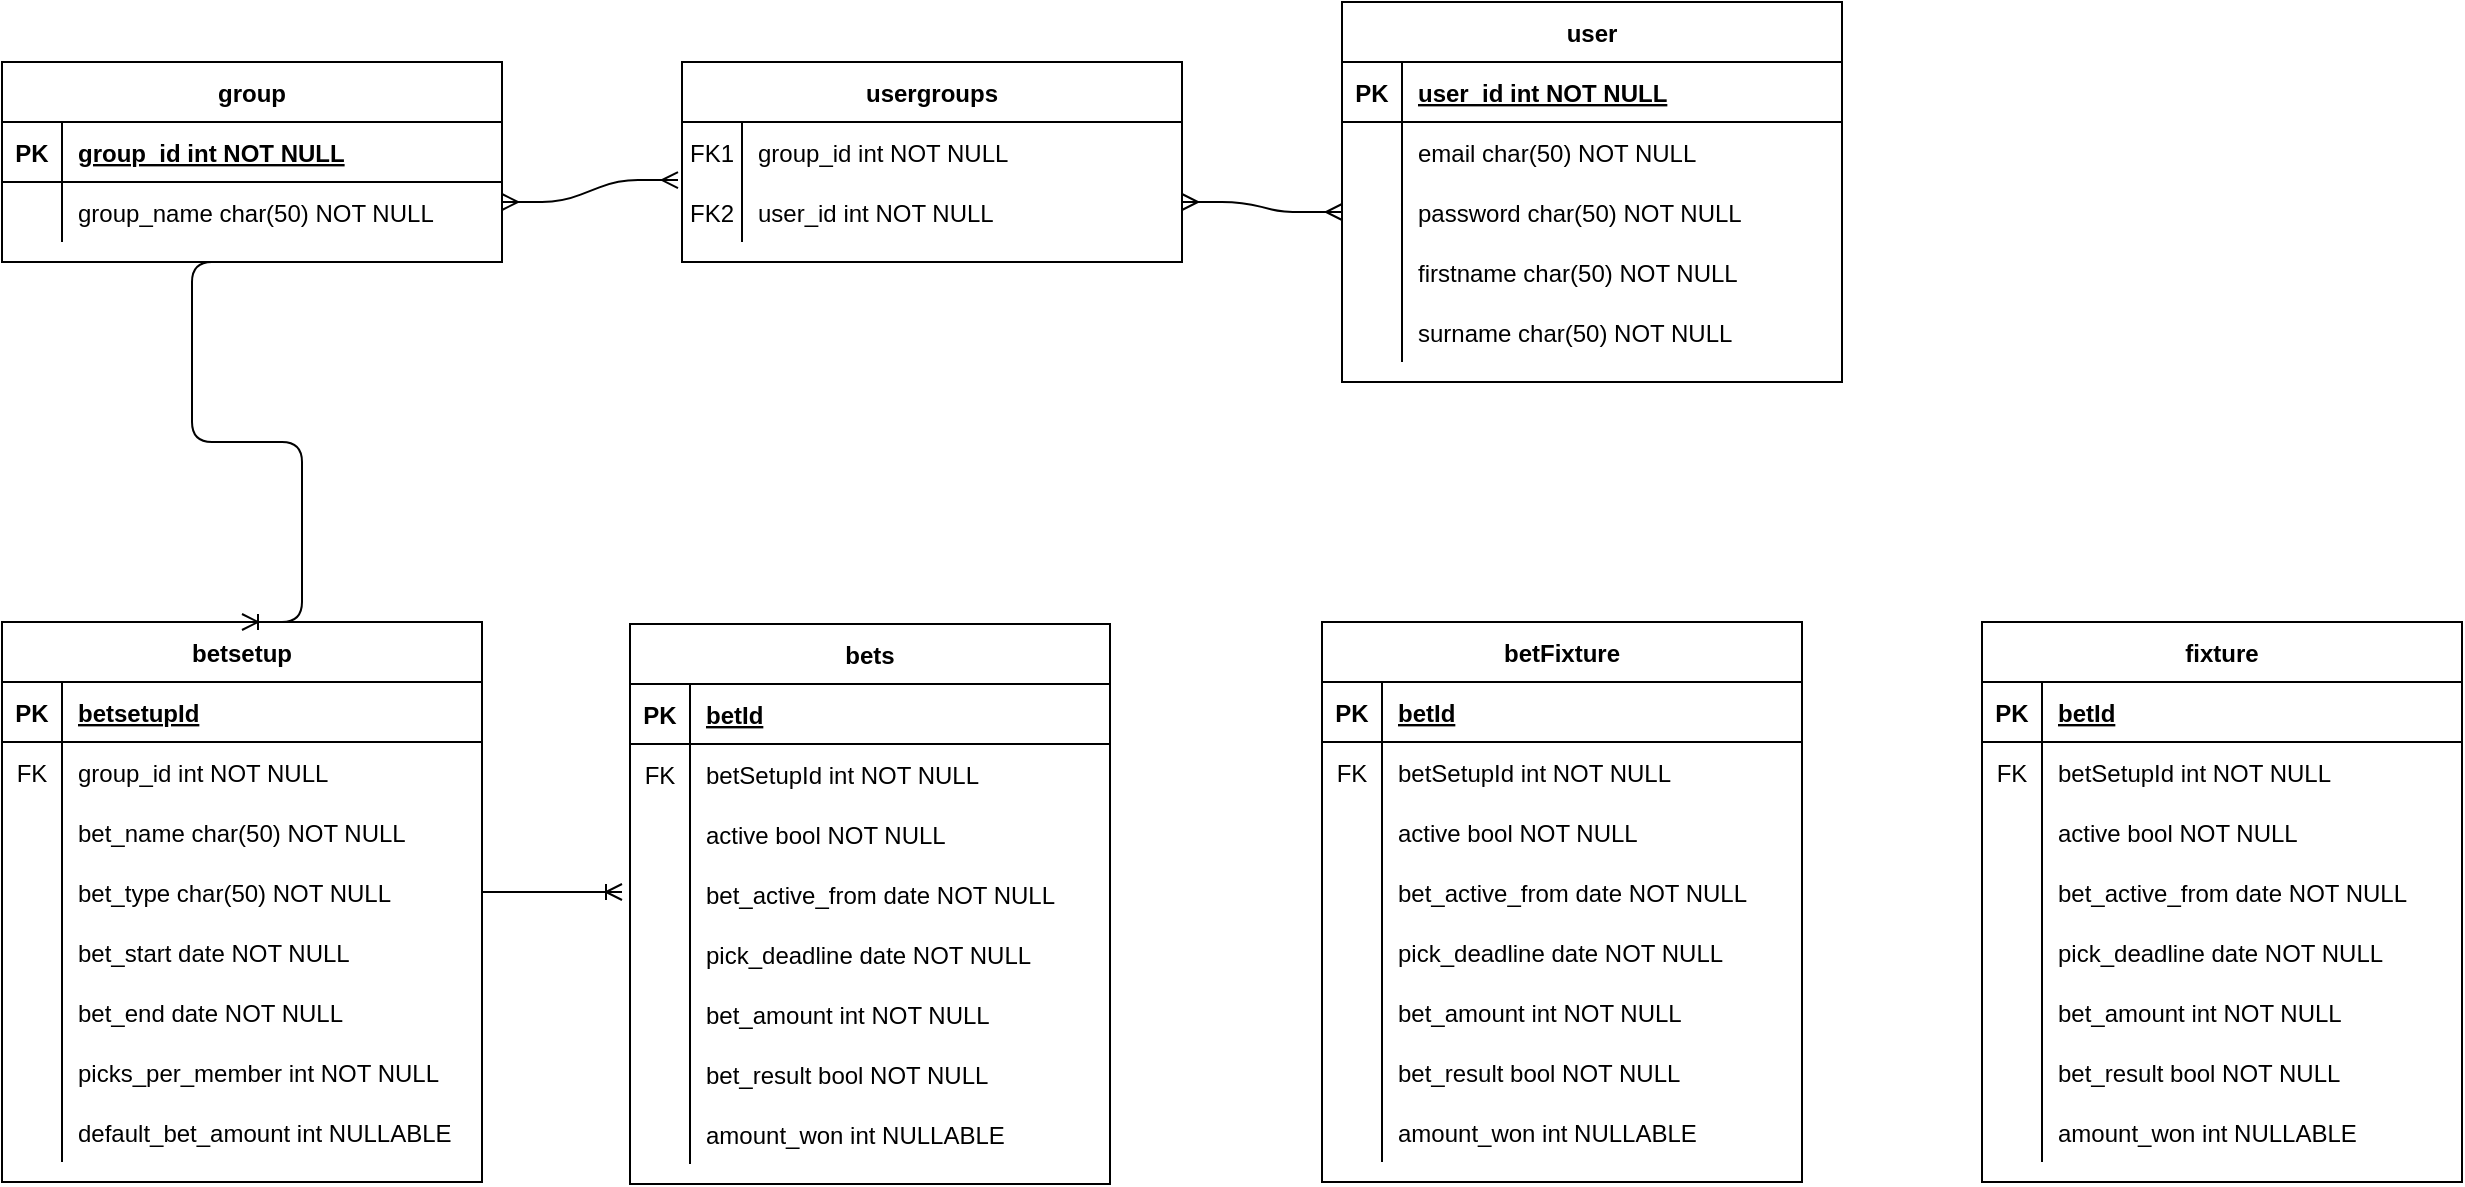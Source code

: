 <mxfile version="14.2.5" type="github">
  <diagram id="R2lEEEUBdFMjLlhIrx00" name="Page-1">
    <mxGraphModel dx="1422" dy="763" grid="1" gridSize="10" guides="1" tooltips="1" connect="1" arrows="1" fold="1" page="1" pageScale="1" pageWidth="1600" pageHeight="900" math="0" shadow="0" extFonts="Permanent Marker^https://fonts.googleapis.com/css?family=Permanent+Marker">
      <root>
        <mxCell id="0" />
        <mxCell id="1" parent="0" />
        <mxCell id="C-vyLk0tnHw3VtMMgP7b-2" value="usergroups" style="shape=table;startSize=30;container=1;collapsible=1;childLayout=tableLayout;fixedRows=1;rowLines=0;fontStyle=1;align=center;resizeLast=1;" parent="1" vertex="1">
          <mxGeometry x="370" y="110" width="250" height="100" as="geometry" />
        </mxCell>
        <mxCell id="C-vyLk0tnHw3VtMMgP7b-6" value="" style="shape=partialRectangle;collapsible=0;dropTarget=0;pointerEvents=0;fillColor=none;points=[[0,0.5],[1,0.5]];portConstraint=eastwest;top=0;left=0;right=0;bottom=0;" parent="C-vyLk0tnHw3VtMMgP7b-2" vertex="1">
          <mxGeometry y="30" width="250" height="30" as="geometry" />
        </mxCell>
        <mxCell id="C-vyLk0tnHw3VtMMgP7b-7" value="FK1" style="shape=partialRectangle;overflow=hidden;connectable=0;fillColor=none;top=0;left=0;bottom=0;right=0;" parent="C-vyLk0tnHw3VtMMgP7b-6" vertex="1">
          <mxGeometry width="30" height="30" as="geometry" />
        </mxCell>
        <mxCell id="C-vyLk0tnHw3VtMMgP7b-8" value="group_id int NOT NULL" style="shape=partialRectangle;overflow=hidden;connectable=0;fillColor=none;top=0;left=0;bottom=0;right=0;align=left;spacingLeft=6;" parent="C-vyLk0tnHw3VtMMgP7b-6" vertex="1">
          <mxGeometry x="30" width="220" height="30" as="geometry" />
        </mxCell>
        <mxCell id="C-vyLk0tnHw3VtMMgP7b-9" value="" style="shape=partialRectangle;collapsible=0;dropTarget=0;pointerEvents=0;fillColor=none;points=[[0,0.5],[1,0.5]];portConstraint=eastwest;top=0;left=0;right=0;bottom=0;" parent="C-vyLk0tnHw3VtMMgP7b-2" vertex="1">
          <mxGeometry y="60" width="250" height="30" as="geometry" />
        </mxCell>
        <mxCell id="C-vyLk0tnHw3VtMMgP7b-10" value="FK2" style="shape=partialRectangle;overflow=hidden;connectable=0;fillColor=none;top=0;left=0;bottom=0;right=0;" parent="C-vyLk0tnHw3VtMMgP7b-9" vertex="1">
          <mxGeometry width="30" height="30" as="geometry" />
        </mxCell>
        <mxCell id="C-vyLk0tnHw3VtMMgP7b-11" value="user_id int NOT NULL" style="shape=partialRectangle;overflow=hidden;connectable=0;fillColor=none;top=0;left=0;bottom=0;right=0;align=left;spacingLeft=6;" parent="C-vyLk0tnHw3VtMMgP7b-9" vertex="1">
          <mxGeometry x="30" width="220" height="30" as="geometry" />
        </mxCell>
        <mxCell id="C-vyLk0tnHw3VtMMgP7b-13" value="user" style="shape=table;startSize=30;container=1;collapsible=1;childLayout=tableLayout;fixedRows=1;rowLines=0;fontStyle=1;align=center;resizeLast=1;" parent="1" vertex="1">
          <mxGeometry x="700" y="80" width="250" height="190" as="geometry">
            <mxRectangle x="450" y="280" width="60" height="30" as="alternateBounds" />
          </mxGeometry>
        </mxCell>
        <mxCell id="C-vyLk0tnHw3VtMMgP7b-14" value="" style="shape=partialRectangle;collapsible=0;dropTarget=0;pointerEvents=0;fillColor=none;points=[[0,0.5],[1,0.5]];portConstraint=eastwest;top=0;left=0;right=0;bottom=1;" parent="C-vyLk0tnHw3VtMMgP7b-13" vertex="1">
          <mxGeometry y="30" width="250" height="30" as="geometry" />
        </mxCell>
        <mxCell id="C-vyLk0tnHw3VtMMgP7b-15" value="PK" style="shape=partialRectangle;overflow=hidden;connectable=0;fillColor=none;top=0;left=0;bottom=0;right=0;fontStyle=1;" parent="C-vyLk0tnHw3VtMMgP7b-14" vertex="1">
          <mxGeometry width="30" height="30" as="geometry" />
        </mxCell>
        <mxCell id="C-vyLk0tnHw3VtMMgP7b-16" value="user_id int NOT NULL " style="shape=partialRectangle;overflow=hidden;connectable=0;fillColor=none;top=0;left=0;bottom=0;right=0;align=left;spacingLeft=6;fontStyle=5;" parent="C-vyLk0tnHw3VtMMgP7b-14" vertex="1">
          <mxGeometry x="30" width="220" height="30" as="geometry" />
        </mxCell>
        <mxCell id="C-vyLk0tnHw3VtMMgP7b-17" value="" style="shape=partialRectangle;collapsible=0;dropTarget=0;pointerEvents=0;fillColor=none;points=[[0,0.5],[1,0.5]];portConstraint=eastwest;top=0;left=0;right=0;bottom=0;" parent="C-vyLk0tnHw3VtMMgP7b-13" vertex="1">
          <mxGeometry y="60" width="250" height="30" as="geometry" />
        </mxCell>
        <mxCell id="C-vyLk0tnHw3VtMMgP7b-18" value="" style="shape=partialRectangle;overflow=hidden;connectable=0;fillColor=none;top=0;left=0;bottom=0;right=0;" parent="C-vyLk0tnHw3VtMMgP7b-17" vertex="1">
          <mxGeometry width="30" height="30" as="geometry" />
        </mxCell>
        <mxCell id="C-vyLk0tnHw3VtMMgP7b-19" value="email char(50) NOT NULL" style="shape=partialRectangle;overflow=hidden;connectable=0;fillColor=none;top=0;left=0;bottom=0;right=0;align=left;spacingLeft=6;" parent="C-vyLk0tnHw3VtMMgP7b-17" vertex="1">
          <mxGeometry x="30" width="220" height="30" as="geometry" />
        </mxCell>
        <mxCell id="C-vyLk0tnHw3VtMMgP7b-20" value="" style="shape=partialRectangle;collapsible=0;dropTarget=0;pointerEvents=0;fillColor=none;points=[[0,0.5],[1,0.5]];portConstraint=eastwest;top=0;left=0;right=0;bottom=0;" parent="C-vyLk0tnHw3VtMMgP7b-13" vertex="1">
          <mxGeometry y="90" width="250" height="30" as="geometry" />
        </mxCell>
        <mxCell id="C-vyLk0tnHw3VtMMgP7b-21" value="" style="shape=partialRectangle;overflow=hidden;connectable=0;fillColor=none;top=0;left=0;bottom=0;right=0;" parent="C-vyLk0tnHw3VtMMgP7b-20" vertex="1">
          <mxGeometry width="30" height="30" as="geometry" />
        </mxCell>
        <mxCell id="C-vyLk0tnHw3VtMMgP7b-22" value="password char(50) NOT NULL" style="shape=partialRectangle;overflow=hidden;connectable=0;fillColor=none;top=0;left=0;bottom=0;right=0;align=left;spacingLeft=6;" parent="C-vyLk0tnHw3VtMMgP7b-20" vertex="1">
          <mxGeometry x="30" width="220" height="30" as="geometry" />
        </mxCell>
        <mxCell id="M3J5RKc8SscVKrn_8IA6-20" style="shape=partialRectangle;collapsible=0;dropTarget=0;pointerEvents=0;fillColor=none;points=[[0,0.5],[1,0.5]];portConstraint=eastwest;top=0;left=0;right=0;bottom=0;" vertex="1" parent="C-vyLk0tnHw3VtMMgP7b-13">
          <mxGeometry y="120" width="250" height="30" as="geometry" />
        </mxCell>
        <mxCell id="M3J5RKc8SscVKrn_8IA6-21" style="shape=partialRectangle;overflow=hidden;connectable=0;fillColor=none;top=0;left=0;bottom=0;right=0;" vertex="1" parent="M3J5RKc8SscVKrn_8IA6-20">
          <mxGeometry width="30" height="30" as="geometry" />
        </mxCell>
        <mxCell id="M3J5RKc8SscVKrn_8IA6-22" value="firstname char(50) NOT NULL" style="shape=partialRectangle;overflow=hidden;connectable=0;fillColor=none;top=0;left=0;bottom=0;right=0;align=left;spacingLeft=6;" vertex="1" parent="M3J5RKc8SscVKrn_8IA6-20">
          <mxGeometry x="30" width="220" height="30" as="geometry" />
        </mxCell>
        <mxCell id="M3J5RKc8SscVKrn_8IA6-23" style="shape=partialRectangle;collapsible=0;dropTarget=0;pointerEvents=0;fillColor=none;points=[[0,0.5],[1,0.5]];portConstraint=eastwest;top=0;left=0;right=0;bottom=0;" vertex="1" parent="C-vyLk0tnHw3VtMMgP7b-13">
          <mxGeometry y="150" width="250" height="30" as="geometry" />
        </mxCell>
        <mxCell id="M3J5RKc8SscVKrn_8IA6-24" style="shape=partialRectangle;overflow=hidden;connectable=0;fillColor=none;top=0;left=0;bottom=0;right=0;" vertex="1" parent="M3J5RKc8SscVKrn_8IA6-23">
          <mxGeometry width="30" height="30" as="geometry" />
        </mxCell>
        <mxCell id="M3J5RKc8SscVKrn_8IA6-25" value="surname char(50) NOT NULL" style="shape=partialRectangle;overflow=hidden;connectable=0;fillColor=none;top=0;left=0;bottom=0;right=0;align=left;spacingLeft=6;" vertex="1" parent="M3J5RKc8SscVKrn_8IA6-23">
          <mxGeometry x="30" width="220" height="30" as="geometry" />
        </mxCell>
        <mxCell id="C-vyLk0tnHw3VtMMgP7b-23" value="group" style="shape=table;startSize=30;container=1;collapsible=1;childLayout=tableLayout;fixedRows=1;rowLines=0;fontStyle=1;align=center;resizeLast=1;" parent="1" vertex="1">
          <mxGeometry x="30" y="110" width="250" height="100" as="geometry" />
        </mxCell>
        <mxCell id="C-vyLk0tnHw3VtMMgP7b-24" value="" style="shape=partialRectangle;collapsible=0;dropTarget=0;pointerEvents=0;fillColor=none;points=[[0,0.5],[1,0.5]];portConstraint=eastwest;top=0;left=0;right=0;bottom=1;" parent="C-vyLk0tnHw3VtMMgP7b-23" vertex="1">
          <mxGeometry y="30" width="250" height="30" as="geometry" />
        </mxCell>
        <mxCell id="C-vyLk0tnHw3VtMMgP7b-25" value="PK" style="shape=partialRectangle;overflow=hidden;connectable=0;fillColor=none;top=0;left=0;bottom=0;right=0;fontStyle=1;" parent="C-vyLk0tnHw3VtMMgP7b-24" vertex="1">
          <mxGeometry width="30" height="30" as="geometry" />
        </mxCell>
        <mxCell id="C-vyLk0tnHw3VtMMgP7b-26" value="group_id int NOT NULL " style="shape=partialRectangle;overflow=hidden;connectable=0;fillColor=none;top=0;left=0;bottom=0;right=0;align=left;spacingLeft=6;fontStyle=5;" parent="C-vyLk0tnHw3VtMMgP7b-24" vertex="1">
          <mxGeometry x="30" width="220" height="30" as="geometry" />
        </mxCell>
        <mxCell id="C-vyLk0tnHw3VtMMgP7b-27" value="" style="shape=partialRectangle;collapsible=0;dropTarget=0;pointerEvents=0;fillColor=none;points=[[0,0.5],[1,0.5]];portConstraint=eastwest;top=0;left=0;right=0;bottom=0;" parent="C-vyLk0tnHw3VtMMgP7b-23" vertex="1">
          <mxGeometry y="60" width="250" height="30" as="geometry" />
        </mxCell>
        <mxCell id="C-vyLk0tnHw3VtMMgP7b-28" value="" style="shape=partialRectangle;overflow=hidden;connectable=0;fillColor=none;top=0;left=0;bottom=0;right=0;" parent="C-vyLk0tnHw3VtMMgP7b-27" vertex="1">
          <mxGeometry width="30" height="30" as="geometry" />
        </mxCell>
        <mxCell id="C-vyLk0tnHw3VtMMgP7b-29" value="group_name char(50) NOT NULL" style="shape=partialRectangle;overflow=hidden;connectable=0;fillColor=none;top=0;left=0;bottom=0;right=0;align=left;spacingLeft=6;" parent="C-vyLk0tnHw3VtMMgP7b-27" vertex="1">
          <mxGeometry x="30" width="220" height="30" as="geometry" />
        </mxCell>
        <mxCell id="M3J5RKc8SscVKrn_8IA6-26" value="bets" style="shape=table;startSize=30;container=1;collapsible=1;childLayout=tableLayout;fixedRows=1;rowLines=0;fontStyle=1;align=center;resizeLast=1;" vertex="1" parent="1">
          <mxGeometry x="344" y="391" width="240" height="280" as="geometry" />
        </mxCell>
        <mxCell id="M3J5RKc8SscVKrn_8IA6-27" value="" style="shape=partialRectangle;collapsible=0;dropTarget=0;pointerEvents=0;fillColor=none;top=0;left=0;bottom=1;right=0;points=[[0,0.5],[1,0.5]];portConstraint=eastwest;" vertex="1" parent="M3J5RKc8SscVKrn_8IA6-26">
          <mxGeometry y="30" width="240" height="30" as="geometry" />
        </mxCell>
        <mxCell id="M3J5RKc8SscVKrn_8IA6-28" value="PK" style="shape=partialRectangle;connectable=0;fillColor=none;top=0;left=0;bottom=0;right=0;fontStyle=1;overflow=hidden;" vertex="1" parent="M3J5RKc8SscVKrn_8IA6-27">
          <mxGeometry width="30" height="30" as="geometry" />
        </mxCell>
        <mxCell id="M3J5RKc8SscVKrn_8IA6-29" value="betId" style="shape=partialRectangle;connectable=0;fillColor=none;top=0;left=0;bottom=0;right=0;align=left;spacingLeft=6;fontStyle=5;overflow=hidden;" vertex="1" parent="M3J5RKc8SscVKrn_8IA6-27">
          <mxGeometry x="30" width="210" height="30" as="geometry" />
        </mxCell>
        <mxCell id="M3J5RKc8SscVKrn_8IA6-30" value="" style="shape=partialRectangle;collapsible=0;dropTarget=0;pointerEvents=0;fillColor=none;top=0;left=0;bottom=0;right=0;points=[[0,0.5],[1,0.5]];portConstraint=eastwest;" vertex="1" parent="M3J5RKc8SscVKrn_8IA6-26">
          <mxGeometry y="60" width="240" height="30" as="geometry" />
        </mxCell>
        <mxCell id="M3J5RKc8SscVKrn_8IA6-31" value="FK" style="shape=partialRectangle;connectable=0;fillColor=none;top=0;left=0;bottom=0;right=0;editable=1;overflow=hidden;" vertex="1" parent="M3J5RKc8SscVKrn_8IA6-30">
          <mxGeometry width="30" height="30" as="geometry" />
        </mxCell>
        <mxCell id="M3J5RKc8SscVKrn_8IA6-32" value="betSetupId int NOT NULL" style="shape=partialRectangle;connectable=0;fillColor=none;top=0;left=0;bottom=0;right=0;align=left;spacingLeft=6;overflow=hidden;" vertex="1" parent="M3J5RKc8SscVKrn_8IA6-30">
          <mxGeometry x="30" width="210" height="30" as="geometry" />
        </mxCell>
        <mxCell id="M3J5RKc8SscVKrn_8IA6-33" value="" style="shape=partialRectangle;collapsible=0;dropTarget=0;pointerEvents=0;fillColor=none;top=0;left=0;bottom=0;right=0;points=[[0,0.5],[1,0.5]];portConstraint=eastwest;" vertex="1" parent="M3J5RKc8SscVKrn_8IA6-26">
          <mxGeometry y="90" width="240" height="30" as="geometry" />
        </mxCell>
        <mxCell id="M3J5RKc8SscVKrn_8IA6-34" value="" style="shape=partialRectangle;connectable=0;fillColor=none;top=0;left=0;bottom=0;right=0;editable=1;overflow=hidden;" vertex="1" parent="M3J5RKc8SscVKrn_8IA6-33">
          <mxGeometry width="30" height="30" as="geometry" />
        </mxCell>
        <mxCell id="M3J5RKc8SscVKrn_8IA6-35" value="active bool NOT NULL" style="shape=partialRectangle;connectable=0;fillColor=none;top=0;left=0;bottom=0;right=0;align=left;spacingLeft=6;overflow=hidden;" vertex="1" parent="M3J5RKc8SscVKrn_8IA6-33">
          <mxGeometry x="30" width="210" height="30" as="geometry" />
        </mxCell>
        <mxCell id="M3J5RKc8SscVKrn_8IA6-36" value="" style="shape=partialRectangle;collapsible=0;dropTarget=0;pointerEvents=0;fillColor=none;top=0;left=0;bottom=0;right=0;points=[[0,0.5],[1,0.5]];portConstraint=eastwest;" vertex="1" parent="M3J5RKc8SscVKrn_8IA6-26">
          <mxGeometry y="120" width="240" height="30" as="geometry" />
        </mxCell>
        <mxCell id="M3J5RKc8SscVKrn_8IA6-37" value="" style="shape=partialRectangle;connectable=0;fillColor=none;top=0;left=0;bottom=0;right=0;editable=1;overflow=hidden;" vertex="1" parent="M3J5RKc8SscVKrn_8IA6-36">
          <mxGeometry width="30" height="30" as="geometry" />
        </mxCell>
        <mxCell id="M3J5RKc8SscVKrn_8IA6-38" value="bet_active_from date NOT NULL" style="shape=partialRectangle;connectable=0;fillColor=none;top=0;left=0;bottom=0;right=0;align=left;spacingLeft=6;overflow=hidden;" vertex="1" parent="M3J5RKc8SscVKrn_8IA6-36">
          <mxGeometry x="30" width="210" height="30" as="geometry" />
        </mxCell>
        <mxCell id="M3J5RKc8SscVKrn_8IA6-42" style="shape=partialRectangle;collapsible=0;dropTarget=0;pointerEvents=0;fillColor=none;top=0;left=0;bottom=0;right=0;points=[[0,0.5],[1,0.5]];portConstraint=eastwest;" vertex="1" parent="M3J5RKc8SscVKrn_8IA6-26">
          <mxGeometry y="150" width="240" height="30" as="geometry" />
        </mxCell>
        <mxCell id="M3J5RKc8SscVKrn_8IA6-43" style="shape=partialRectangle;connectable=0;fillColor=none;top=0;left=0;bottom=0;right=0;editable=1;overflow=hidden;" vertex="1" parent="M3J5RKc8SscVKrn_8IA6-42">
          <mxGeometry width="30" height="30" as="geometry" />
        </mxCell>
        <mxCell id="M3J5RKc8SscVKrn_8IA6-44" value="pick_deadline date NOT NULL" style="shape=partialRectangle;connectable=0;fillColor=none;top=0;left=0;bottom=0;right=0;align=left;spacingLeft=6;overflow=hidden;" vertex="1" parent="M3J5RKc8SscVKrn_8IA6-42">
          <mxGeometry x="30" width="210" height="30" as="geometry" />
        </mxCell>
        <mxCell id="M3J5RKc8SscVKrn_8IA6-39" style="shape=partialRectangle;collapsible=0;dropTarget=0;pointerEvents=0;fillColor=none;top=0;left=0;bottom=0;right=0;points=[[0,0.5],[1,0.5]];portConstraint=eastwest;" vertex="1" parent="M3J5RKc8SscVKrn_8IA6-26">
          <mxGeometry y="180" width="240" height="30" as="geometry" />
        </mxCell>
        <mxCell id="M3J5RKc8SscVKrn_8IA6-40" style="shape=partialRectangle;connectable=0;fillColor=none;top=0;left=0;bottom=0;right=0;editable=1;overflow=hidden;" vertex="1" parent="M3J5RKc8SscVKrn_8IA6-39">
          <mxGeometry width="30" height="30" as="geometry" />
        </mxCell>
        <mxCell id="M3J5RKc8SscVKrn_8IA6-41" value="bet_amount int NOT NULL" style="shape=partialRectangle;connectable=0;fillColor=none;top=0;left=0;bottom=0;right=0;align=left;spacingLeft=6;overflow=hidden;" vertex="1" parent="M3J5RKc8SscVKrn_8IA6-39">
          <mxGeometry x="30" width="210" height="30" as="geometry" />
        </mxCell>
        <mxCell id="M3J5RKc8SscVKrn_8IA6-45" style="shape=partialRectangle;collapsible=0;dropTarget=0;pointerEvents=0;fillColor=none;top=0;left=0;bottom=0;right=0;points=[[0,0.5],[1,0.5]];portConstraint=eastwest;" vertex="1" parent="M3J5RKc8SscVKrn_8IA6-26">
          <mxGeometry y="210" width="240" height="30" as="geometry" />
        </mxCell>
        <mxCell id="M3J5RKc8SscVKrn_8IA6-46" style="shape=partialRectangle;connectable=0;fillColor=none;top=0;left=0;bottom=0;right=0;editable=1;overflow=hidden;" vertex="1" parent="M3J5RKc8SscVKrn_8IA6-45">
          <mxGeometry width="30" height="30" as="geometry" />
        </mxCell>
        <mxCell id="M3J5RKc8SscVKrn_8IA6-47" value="bet_result bool NOT NULL" style="shape=partialRectangle;connectable=0;fillColor=none;top=0;left=0;bottom=0;right=0;align=left;spacingLeft=6;overflow=hidden;" vertex="1" parent="M3J5RKc8SscVKrn_8IA6-45">
          <mxGeometry x="30" width="210" height="30" as="geometry" />
        </mxCell>
        <mxCell id="M3J5RKc8SscVKrn_8IA6-48" style="shape=partialRectangle;collapsible=0;dropTarget=0;pointerEvents=0;fillColor=none;top=0;left=0;bottom=0;right=0;points=[[0,0.5],[1,0.5]];portConstraint=eastwest;" vertex="1" parent="M3J5RKc8SscVKrn_8IA6-26">
          <mxGeometry y="240" width="240" height="30" as="geometry" />
        </mxCell>
        <mxCell id="M3J5RKc8SscVKrn_8IA6-49" style="shape=partialRectangle;connectable=0;fillColor=none;top=0;left=0;bottom=0;right=0;editable=1;overflow=hidden;" vertex="1" parent="M3J5RKc8SscVKrn_8IA6-48">
          <mxGeometry width="30" height="30" as="geometry" />
        </mxCell>
        <mxCell id="M3J5RKc8SscVKrn_8IA6-50" value="amount_won int NULLABLE" style="shape=partialRectangle;connectable=0;fillColor=none;top=0;left=0;bottom=0;right=0;align=left;spacingLeft=6;overflow=hidden;" vertex="1" parent="M3J5RKc8SscVKrn_8IA6-48">
          <mxGeometry x="30" width="210" height="30" as="geometry" />
        </mxCell>
        <mxCell id="M3J5RKc8SscVKrn_8IA6-51" value="betsetup" style="shape=table;startSize=30;container=1;collapsible=1;childLayout=tableLayout;fixedRows=1;rowLines=0;fontStyle=1;align=center;resizeLast=1;" vertex="1" parent="1">
          <mxGeometry x="30" y="390" width="240" height="280" as="geometry" />
        </mxCell>
        <mxCell id="M3J5RKc8SscVKrn_8IA6-52" value="" style="shape=partialRectangle;collapsible=0;dropTarget=0;pointerEvents=0;fillColor=none;top=0;left=0;bottom=1;right=0;points=[[0,0.5],[1,0.5]];portConstraint=eastwest;" vertex="1" parent="M3J5RKc8SscVKrn_8IA6-51">
          <mxGeometry y="30" width="240" height="30" as="geometry" />
        </mxCell>
        <mxCell id="M3J5RKc8SscVKrn_8IA6-53" value="PK" style="shape=partialRectangle;connectable=0;fillColor=none;top=0;left=0;bottom=0;right=0;fontStyle=1;overflow=hidden;" vertex="1" parent="M3J5RKc8SscVKrn_8IA6-52">
          <mxGeometry width="30" height="30" as="geometry" />
        </mxCell>
        <mxCell id="M3J5RKc8SscVKrn_8IA6-54" value="betsetupId" style="shape=partialRectangle;connectable=0;fillColor=none;top=0;left=0;bottom=0;right=0;align=left;spacingLeft=6;fontStyle=5;overflow=hidden;" vertex="1" parent="M3J5RKc8SscVKrn_8IA6-52">
          <mxGeometry x="30" width="210" height="30" as="geometry" />
        </mxCell>
        <mxCell id="M3J5RKc8SscVKrn_8IA6-55" value="" style="shape=partialRectangle;collapsible=0;dropTarget=0;pointerEvents=0;fillColor=none;top=0;left=0;bottom=0;right=0;points=[[0,0.5],[1,0.5]];portConstraint=eastwest;" vertex="1" parent="M3J5RKc8SscVKrn_8IA6-51">
          <mxGeometry y="60" width="240" height="30" as="geometry" />
        </mxCell>
        <mxCell id="M3J5RKc8SscVKrn_8IA6-56" value="FK" style="shape=partialRectangle;connectable=0;fillColor=none;top=0;left=0;bottom=0;right=0;editable=1;overflow=hidden;" vertex="1" parent="M3J5RKc8SscVKrn_8IA6-55">
          <mxGeometry width="30" height="30" as="geometry" />
        </mxCell>
        <mxCell id="M3J5RKc8SscVKrn_8IA6-57" value="group_id int NOT NULL" style="shape=partialRectangle;connectable=0;fillColor=none;top=0;left=0;bottom=0;right=0;align=left;spacingLeft=6;overflow=hidden;" vertex="1" parent="M3J5RKc8SscVKrn_8IA6-55">
          <mxGeometry x="30" width="210" height="30" as="geometry" />
        </mxCell>
        <mxCell id="M3J5RKc8SscVKrn_8IA6-58" value="" style="shape=partialRectangle;collapsible=0;dropTarget=0;pointerEvents=0;fillColor=none;top=0;left=0;bottom=0;right=0;points=[[0,0.5],[1,0.5]];portConstraint=eastwest;" vertex="1" parent="M3J5RKc8SscVKrn_8IA6-51">
          <mxGeometry y="90" width="240" height="30" as="geometry" />
        </mxCell>
        <mxCell id="M3J5RKc8SscVKrn_8IA6-59" value="" style="shape=partialRectangle;connectable=0;fillColor=none;top=0;left=0;bottom=0;right=0;editable=1;overflow=hidden;" vertex="1" parent="M3J5RKc8SscVKrn_8IA6-58">
          <mxGeometry width="30" height="30" as="geometry" />
        </mxCell>
        <mxCell id="M3J5RKc8SscVKrn_8IA6-60" value="bet_name char(50) NOT NULL" style="shape=partialRectangle;connectable=0;fillColor=none;top=0;left=0;bottom=0;right=0;align=left;spacingLeft=6;overflow=hidden;" vertex="1" parent="M3J5RKc8SscVKrn_8IA6-58">
          <mxGeometry x="30" width="210" height="30" as="geometry" />
        </mxCell>
        <mxCell id="M3J5RKc8SscVKrn_8IA6-61" value="" style="shape=partialRectangle;collapsible=0;dropTarget=0;pointerEvents=0;fillColor=none;top=0;left=0;bottom=0;right=0;points=[[0,0.5],[1,0.5]];portConstraint=eastwest;" vertex="1" parent="M3J5RKc8SscVKrn_8IA6-51">
          <mxGeometry y="120" width="240" height="30" as="geometry" />
        </mxCell>
        <mxCell id="M3J5RKc8SscVKrn_8IA6-62" value="" style="shape=partialRectangle;connectable=0;fillColor=none;top=0;left=0;bottom=0;right=0;editable=1;overflow=hidden;" vertex="1" parent="M3J5RKc8SscVKrn_8IA6-61">
          <mxGeometry width="30" height="30" as="geometry" />
        </mxCell>
        <mxCell id="M3J5RKc8SscVKrn_8IA6-63" value="bet_type char(50) NOT NULL" style="shape=partialRectangle;connectable=0;fillColor=none;top=0;left=0;bottom=0;right=0;align=left;spacingLeft=6;overflow=hidden;" vertex="1" parent="M3J5RKc8SscVKrn_8IA6-61">
          <mxGeometry x="30" width="210" height="30" as="geometry" />
        </mxCell>
        <mxCell id="M3J5RKc8SscVKrn_8IA6-64" style="shape=partialRectangle;collapsible=0;dropTarget=0;pointerEvents=0;fillColor=none;top=0;left=0;bottom=0;right=0;points=[[0,0.5],[1,0.5]];portConstraint=eastwest;" vertex="1" parent="M3J5RKc8SscVKrn_8IA6-51">
          <mxGeometry y="150" width="240" height="30" as="geometry" />
        </mxCell>
        <mxCell id="M3J5RKc8SscVKrn_8IA6-65" style="shape=partialRectangle;connectable=0;fillColor=none;top=0;left=0;bottom=0;right=0;editable=1;overflow=hidden;" vertex="1" parent="M3J5RKc8SscVKrn_8IA6-64">
          <mxGeometry width="30" height="30" as="geometry" />
        </mxCell>
        <mxCell id="M3J5RKc8SscVKrn_8IA6-66" value="bet_start date NOT NULL" style="shape=partialRectangle;connectable=0;fillColor=none;top=0;left=0;bottom=0;right=0;align=left;spacingLeft=6;overflow=hidden;" vertex="1" parent="M3J5RKc8SscVKrn_8IA6-64">
          <mxGeometry x="30" width="210" height="30" as="geometry" />
        </mxCell>
        <mxCell id="M3J5RKc8SscVKrn_8IA6-67" style="shape=partialRectangle;collapsible=0;dropTarget=0;pointerEvents=0;fillColor=none;top=0;left=0;bottom=0;right=0;points=[[0,0.5],[1,0.5]];portConstraint=eastwest;" vertex="1" parent="M3J5RKc8SscVKrn_8IA6-51">
          <mxGeometry y="180" width="240" height="30" as="geometry" />
        </mxCell>
        <mxCell id="M3J5RKc8SscVKrn_8IA6-68" style="shape=partialRectangle;connectable=0;fillColor=none;top=0;left=0;bottom=0;right=0;editable=1;overflow=hidden;" vertex="1" parent="M3J5RKc8SscVKrn_8IA6-67">
          <mxGeometry width="30" height="30" as="geometry" />
        </mxCell>
        <mxCell id="M3J5RKc8SscVKrn_8IA6-69" value="bet_end date NOT NULL" style="shape=partialRectangle;connectable=0;fillColor=none;top=0;left=0;bottom=0;right=0;align=left;spacingLeft=6;overflow=hidden;" vertex="1" parent="M3J5RKc8SscVKrn_8IA6-67">
          <mxGeometry x="30" width="210" height="30" as="geometry" />
        </mxCell>
        <mxCell id="M3J5RKc8SscVKrn_8IA6-70" style="shape=partialRectangle;collapsible=0;dropTarget=0;pointerEvents=0;fillColor=none;top=0;left=0;bottom=0;right=0;points=[[0,0.5],[1,0.5]];portConstraint=eastwest;" vertex="1" parent="M3J5RKc8SscVKrn_8IA6-51">
          <mxGeometry y="210" width="240" height="30" as="geometry" />
        </mxCell>
        <mxCell id="M3J5RKc8SscVKrn_8IA6-71" style="shape=partialRectangle;connectable=0;fillColor=none;top=0;left=0;bottom=0;right=0;editable=1;overflow=hidden;" vertex="1" parent="M3J5RKc8SscVKrn_8IA6-70">
          <mxGeometry width="30" height="30" as="geometry" />
        </mxCell>
        <mxCell id="M3J5RKc8SscVKrn_8IA6-72" value="picks_per_member int NOT NULL" style="shape=partialRectangle;connectable=0;fillColor=none;top=0;left=0;bottom=0;right=0;align=left;spacingLeft=6;overflow=hidden;" vertex="1" parent="M3J5RKc8SscVKrn_8IA6-70">
          <mxGeometry x="30" width="210" height="30" as="geometry" />
        </mxCell>
        <mxCell id="M3J5RKc8SscVKrn_8IA6-73" style="shape=partialRectangle;collapsible=0;dropTarget=0;pointerEvents=0;fillColor=none;top=0;left=0;bottom=0;right=0;points=[[0,0.5],[1,0.5]];portConstraint=eastwest;" vertex="1" parent="M3J5RKc8SscVKrn_8IA6-51">
          <mxGeometry y="240" width="240" height="30" as="geometry" />
        </mxCell>
        <mxCell id="M3J5RKc8SscVKrn_8IA6-74" style="shape=partialRectangle;connectable=0;fillColor=none;top=0;left=0;bottom=0;right=0;editable=1;overflow=hidden;" vertex="1" parent="M3J5RKc8SscVKrn_8IA6-73">
          <mxGeometry width="30" height="30" as="geometry" />
        </mxCell>
        <mxCell id="M3J5RKc8SscVKrn_8IA6-75" value="default_bet_amount int NULLABLE" style="shape=partialRectangle;connectable=0;fillColor=none;top=0;left=0;bottom=0;right=0;align=left;spacingLeft=6;overflow=hidden;" vertex="1" parent="M3J5RKc8SscVKrn_8IA6-73">
          <mxGeometry x="30" width="210" height="30" as="geometry" />
        </mxCell>
        <mxCell id="M3J5RKc8SscVKrn_8IA6-80" value="" style="edgeStyle=entityRelationEdgeStyle;fontSize=12;html=1;endArrow=ERoneToMany;exitX=0.5;exitY=1;exitDx=0;exitDy=0;entryX=0.5;entryY=0;entryDx=0;entryDy=0;" edge="1" parent="1" source="C-vyLk0tnHw3VtMMgP7b-23" target="M3J5RKc8SscVKrn_8IA6-51">
          <mxGeometry width="100" height="100" relative="1" as="geometry">
            <mxPoint x="150" y="340" as="sourcePoint" />
            <mxPoint x="250" y="240" as="targetPoint" />
          </mxGeometry>
        </mxCell>
        <mxCell id="M3J5RKc8SscVKrn_8IA6-82" value="" style="edgeStyle=entityRelationEdgeStyle;fontSize=12;html=1;endArrow=ERoneToMany;exitX=1;exitY=0.5;exitDx=0;exitDy=0;" edge="1" parent="1" source="M3J5RKc8SscVKrn_8IA6-61">
          <mxGeometry width="100" height="100" relative="1" as="geometry">
            <mxPoint x="320" y="590" as="sourcePoint" />
            <mxPoint x="340" y="525" as="targetPoint" />
          </mxGeometry>
        </mxCell>
        <mxCell id="M3J5RKc8SscVKrn_8IA6-83" value="" style="edgeStyle=entityRelationEdgeStyle;fontSize=12;html=1;endArrow=ERmany;startArrow=ERmany;entryX=-0.008;entryY=-0.033;entryDx=0;entryDy=0;entryPerimeter=0;" edge="1" parent="1" target="C-vyLk0tnHw3VtMMgP7b-9">
          <mxGeometry width="100" height="100" relative="1" as="geometry">
            <mxPoint x="280" y="180" as="sourcePoint" />
            <mxPoint x="380" y="80" as="targetPoint" />
          </mxGeometry>
        </mxCell>
        <mxCell id="M3J5RKc8SscVKrn_8IA6-84" value="" style="edgeStyle=entityRelationEdgeStyle;fontSize=12;html=1;endArrow=ERmany;startArrow=ERmany;entryX=0;entryY=0.5;entryDx=0;entryDy=0;" edge="1" parent="1" target="C-vyLk0tnHw3VtMMgP7b-20">
          <mxGeometry width="100" height="100" relative="1" as="geometry">
            <mxPoint x="620" y="180" as="sourcePoint" />
            <mxPoint x="720" y="80" as="targetPoint" />
          </mxGeometry>
        </mxCell>
        <mxCell id="M3J5RKc8SscVKrn_8IA6-85" value="betFixture" style="shape=table;startSize=30;container=1;collapsible=1;childLayout=tableLayout;fixedRows=1;rowLines=0;fontStyle=1;align=center;resizeLast=1;" vertex="1" parent="1">
          <mxGeometry x="690" y="390" width="240" height="280" as="geometry" />
        </mxCell>
        <mxCell id="M3J5RKc8SscVKrn_8IA6-86" value="" style="shape=partialRectangle;collapsible=0;dropTarget=0;pointerEvents=0;fillColor=none;top=0;left=0;bottom=1;right=0;points=[[0,0.5],[1,0.5]];portConstraint=eastwest;" vertex="1" parent="M3J5RKc8SscVKrn_8IA6-85">
          <mxGeometry y="30" width="240" height="30" as="geometry" />
        </mxCell>
        <mxCell id="M3J5RKc8SscVKrn_8IA6-87" value="PK" style="shape=partialRectangle;connectable=0;fillColor=none;top=0;left=0;bottom=0;right=0;fontStyle=1;overflow=hidden;" vertex="1" parent="M3J5RKc8SscVKrn_8IA6-86">
          <mxGeometry width="30" height="30" as="geometry" />
        </mxCell>
        <mxCell id="M3J5RKc8SscVKrn_8IA6-88" value="betId" style="shape=partialRectangle;connectable=0;fillColor=none;top=0;left=0;bottom=0;right=0;align=left;spacingLeft=6;fontStyle=5;overflow=hidden;" vertex="1" parent="M3J5RKc8SscVKrn_8IA6-86">
          <mxGeometry x="30" width="210" height="30" as="geometry" />
        </mxCell>
        <mxCell id="M3J5RKc8SscVKrn_8IA6-89" value="" style="shape=partialRectangle;collapsible=0;dropTarget=0;pointerEvents=0;fillColor=none;top=0;left=0;bottom=0;right=0;points=[[0,0.5],[1,0.5]];portConstraint=eastwest;" vertex="1" parent="M3J5RKc8SscVKrn_8IA6-85">
          <mxGeometry y="60" width="240" height="30" as="geometry" />
        </mxCell>
        <mxCell id="M3J5RKc8SscVKrn_8IA6-90" value="FK" style="shape=partialRectangle;connectable=0;fillColor=none;top=0;left=0;bottom=0;right=0;editable=1;overflow=hidden;" vertex="1" parent="M3J5RKc8SscVKrn_8IA6-89">
          <mxGeometry width="30" height="30" as="geometry" />
        </mxCell>
        <mxCell id="M3J5RKc8SscVKrn_8IA6-91" value="betSetupId int NOT NULL" style="shape=partialRectangle;connectable=0;fillColor=none;top=0;left=0;bottom=0;right=0;align=left;spacingLeft=6;overflow=hidden;" vertex="1" parent="M3J5RKc8SscVKrn_8IA6-89">
          <mxGeometry x="30" width="210" height="30" as="geometry" />
        </mxCell>
        <mxCell id="M3J5RKc8SscVKrn_8IA6-92" value="" style="shape=partialRectangle;collapsible=0;dropTarget=0;pointerEvents=0;fillColor=none;top=0;left=0;bottom=0;right=0;points=[[0,0.5],[1,0.5]];portConstraint=eastwest;" vertex="1" parent="M3J5RKc8SscVKrn_8IA6-85">
          <mxGeometry y="90" width="240" height="30" as="geometry" />
        </mxCell>
        <mxCell id="M3J5RKc8SscVKrn_8IA6-93" value="" style="shape=partialRectangle;connectable=0;fillColor=none;top=0;left=0;bottom=0;right=0;editable=1;overflow=hidden;" vertex="1" parent="M3J5RKc8SscVKrn_8IA6-92">
          <mxGeometry width="30" height="30" as="geometry" />
        </mxCell>
        <mxCell id="M3J5RKc8SscVKrn_8IA6-94" value="active bool NOT NULL" style="shape=partialRectangle;connectable=0;fillColor=none;top=0;left=0;bottom=0;right=0;align=left;spacingLeft=6;overflow=hidden;" vertex="1" parent="M3J5RKc8SscVKrn_8IA6-92">
          <mxGeometry x="30" width="210" height="30" as="geometry" />
        </mxCell>
        <mxCell id="M3J5RKc8SscVKrn_8IA6-95" value="" style="shape=partialRectangle;collapsible=0;dropTarget=0;pointerEvents=0;fillColor=none;top=0;left=0;bottom=0;right=0;points=[[0,0.5],[1,0.5]];portConstraint=eastwest;" vertex="1" parent="M3J5RKc8SscVKrn_8IA6-85">
          <mxGeometry y="120" width="240" height="30" as="geometry" />
        </mxCell>
        <mxCell id="M3J5RKc8SscVKrn_8IA6-96" value="" style="shape=partialRectangle;connectable=0;fillColor=none;top=0;left=0;bottom=0;right=0;editable=1;overflow=hidden;" vertex="1" parent="M3J5RKc8SscVKrn_8IA6-95">
          <mxGeometry width="30" height="30" as="geometry" />
        </mxCell>
        <mxCell id="M3J5RKc8SscVKrn_8IA6-97" value="bet_active_from date NOT NULL" style="shape=partialRectangle;connectable=0;fillColor=none;top=0;left=0;bottom=0;right=0;align=left;spacingLeft=6;overflow=hidden;" vertex="1" parent="M3J5RKc8SscVKrn_8IA6-95">
          <mxGeometry x="30" width="210" height="30" as="geometry" />
        </mxCell>
        <mxCell id="M3J5RKc8SscVKrn_8IA6-98" style="shape=partialRectangle;collapsible=0;dropTarget=0;pointerEvents=0;fillColor=none;top=0;left=0;bottom=0;right=0;points=[[0,0.5],[1,0.5]];portConstraint=eastwest;" vertex="1" parent="M3J5RKc8SscVKrn_8IA6-85">
          <mxGeometry y="150" width="240" height="30" as="geometry" />
        </mxCell>
        <mxCell id="M3J5RKc8SscVKrn_8IA6-99" style="shape=partialRectangle;connectable=0;fillColor=none;top=0;left=0;bottom=0;right=0;editable=1;overflow=hidden;" vertex="1" parent="M3J5RKc8SscVKrn_8IA6-98">
          <mxGeometry width="30" height="30" as="geometry" />
        </mxCell>
        <mxCell id="M3J5RKc8SscVKrn_8IA6-100" value="pick_deadline date NOT NULL" style="shape=partialRectangle;connectable=0;fillColor=none;top=0;left=0;bottom=0;right=0;align=left;spacingLeft=6;overflow=hidden;" vertex="1" parent="M3J5RKc8SscVKrn_8IA6-98">
          <mxGeometry x="30" width="210" height="30" as="geometry" />
        </mxCell>
        <mxCell id="M3J5RKc8SscVKrn_8IA6-101" style="shape=partialRectangle;collapsible=0;dropTarget=0;pointerEvents=0;fillColor=none;top=0;left=0;bottom=0;right=0;points=[[0,0.5],[1,0.5]];portConstraint=eastwest;" vertex="1" parent="M3J5RKc8SscVKrn_8IA6-85">
          <mxGeometry y="180" width="240" height="30" as="geometry" />
        </mxCell>
        <mxCell id="M3J5RKc8SscVKrn_8IA6-102" style="shape=partialRectangle;connectable=0;fillColor=none;top=0;left=0;bottom=0;right=0;editable=1;overflow=hidden;" vertex="1" parent="M3J5RKc8SscVKrn_8IA6-101">
          <mxGeometry width="30" height="30" as="geometry" />
        </mxCell>
        <mxCell id="M3J5RKc8SscVKrn_8IA6-103" value="bet_amount int NOT NULL" style="shape=partialRectangle;connectable=0;fillColor=none;top=0;left=0;bottom=0;right=0;align=left;spacingLeft=6;overflow=hidden;" vertex="1" parent="M3J5RKc8SscVKrn_8IA6-101">
          <mxGeometry x="30" width="210" height="30" as="geometry" />
        </mxCell>
        <mxCell id="M3J5RKc8SscVKrn_8IA6-104" style="shape=partialRectangle;collapsible=0;dropTarget=0;pointerEvents=0;fillColor=none;top=0;left=0;bottom=0;right=0;points=[[0,0.5],[1,0.5]];portConstraint=eastwest;" vertex="1" parent="M3J5RKc8SscVKrn_8IA6-85">
          <mxGeometry y="210" width="240" height="30" as="geometry" />
        </mxCell>
        <mxCell id="M3J5RKc8SscVKrn_8IA6-105" style="shape=partialRectangle;connectable=0;fillColor=none;top=0;left=0;bottom=0;right=0;editable=1;overflow=hidden;" vertex="1" parent="M3J5RKc8SscVKrn_8IA6-104">
          <mxGeometry width="30" height="30" as="geometry" />
        </mxCell>
        <mxCell id="M3J5RKc8SscVKrn_8IA6-106" value="bet_result bool NOT NULL" style="shape=partialRectangle;connectable=0;fillColor=none;top=0;left=0;bottom=0;right=0;align=left;spacingLeft=6;overflow=hidden;" vertex="1" parent="M3J5RKc8SscVKrn_8IA6-104">
          <mxGeometry x="30" width="210" height="30" as="geometry" />
        </mxCell>
        <mxCell id="M3J5RKc8SscVKrn_8IA6-107" style="shape=partialRectangle;collapsible=0;dropTarget=0;pointerEvents=0;fillColor=none;top=0;left=0;bottom=0;right=0;points=[[0,0.5],[1,0.5]];portConstraint=eastwest;" vertex="1" parent="M3J5RKc8SscVKrn_8IA6-85">
          <mxGeometry y="240" width="240" height="30" as="geometry" />
        </mxCell>
        <mxCell id="M3J5RKc8SscVKrn_8IA6-108" style="shape=partialRectangle;connectable=0;fillColor=none;top=0;left=0;bottom=0;right=0;editable=1;overflow=hidden;" vertex="1" parent="M3J5RKc8SscVKrn_8IA6-107">
          <mxGeometry width="30" height="30" as="geometry" />
        </mxCell>
        <mxCell id="M3J5RKc8SscVKrn_8IA6-109" value="amount_won int NULLABLE" style="shape=partialRectangle;connectable=0;fillColor=none;top=0;left=0;bottom=0;right=0;align=left;spacingLeft=6;overflow=hidden;" vertex="1" parent="M3J5RKc8SscVKrn_8IA6-107">
          <mxGeometry x="30" width="210" height="30" as="geometry" />
        </mxCell>
        <mxCell id="M3J5RKc8SscVKrn_8IA6-110" value="fixture" style="shape=table;startSize=30;container=1;collapsible=1;childLayout=tableLayout;fixedRows=1;rowLines=0;fontStyle=1;align=center;resizeLast=1;" vertex="1" parent="1">
          <mxGeometry x="1020" y="390" width="240" height="280" as="geometry" />
        </mxCell>
        <mxCell id="M3J5RKc8SscVKrn_8IA6-111" value="" style="shape=partialRectangle;collapsible=0;dropTarget=0;pointerEvents=0;fillColor=none;top=0;left=0;bottom=1;right=0;points=[[0,0.5],[1,0.5]];portConstraint=eastwest;" vertex="1" parent="M3J5RKc8SscVKrn_8IA6-110">
          <mxGeometry y="30" width="240" height="30" as="geometry" />
        </mxCell>
        <mxCell id="M3J5RKc8SscVKrn_8IA6-112" value="PK" style="shape=partialRectangle;connectable=0;fillColor=none;top=0;left=0;bottom=0;right=0;fontStyle=1;overflow=hidden;" vertex="1" parent="M3J5RKc8SscVKrn_8IA6-111">
          <mxGeometry width="30" height="30" as="geometry" />
        </mxCell>
        <mxCell id="M3J5RKc8SscVKrn_8IA6-113" value="betId" style="shape=partialRectangle;connectable=0;fillColor=none;top=0;left=0;bottom=0;right=0;align=left;spacingLeft=6;fontStyle=5;overflow=hidden;" vertex="1" parent="M3J5RKc8SscVKrn_8IA6-111">
          <mxGeometry x="30" width="210" height="30" as="geometry" />
        </mxCell>
        <mxCell id="M3J5RKc8SscVKrn_8IA6-114" value="" style="shape=partialRectangle;collapsible=0;dropTarget=0;pointerEvents=0;fillColor=none;top=0;left=0;bottom=0;right=0;points=[[0,0.5],[1,0.5]];portConstraint=eastwest;" vertex="1" parent="M3J5RKc8SscVKrn_8IA6-110">
          <mxGeometry y="60" width="240" height="30" as="geometry" />
        </mxCell>
        <mxCell id="M3J5RKc8SscVKrn_8IA6-115" value="FK" style="shape=partialRectangle;connectable=0;fillColor=none;top=0;left=0;bottom=0;right=0;editable=1;overflow=hidden;" vertex="1" parent="M3J5RKc8SscVKrn_8IA6-114">
          <mxGeometry width="30" height="30" as="geometry" />
        </mxCell>
        <mxCell id="M3J5RKc8SscVKrn_8IA6-116" value="betSetupId int NOT NULL" style="shape=partialRectangle;connectable=0;fillColor=none;top=0;left=0;bottom=0;right=0;align=left;spacingLeft=6;overflow=hidden;" vertex="1" parent="M3J5RKc8SscVKrn_8IA6-114">
          <mxGeometry x="30" width="210" height="30" as="geometry" />
        </mxCell>
        <mxCell id="M3J5RKc8SscVKrn_8IA6-117" value="" style="shape=partialRectangle;collapsible=0;dropTarget=0;pointerEvents=0;fillColor=none;top=0;left=0;bottom=0;right=0;points=[[0,0.5],[1,0.5]];portConstraint=eastwest;" vertex="1" parent="M3J5RKc8SscVKrn_8IA6-110">
          <mxGeometry y="90" width="240" height="30" as="geometry" />
        </mxCell>
        <mxCell id="M3J5RKc8SscVKrn_8IA6-118" value="" style="shape=partialRectangle;connectable=0;fillColor=none;top=0;left=0;bottom=0;right=0;editable=1;overflow=hidden;" vertex="1" parent="M3J5RKc8SscVKrn_8IA6-117">
          <mxGeometry width="30" height="30" as="geometry" />
        </mxCell>
        <mxCell id="M3J5RKc8SscVKrn_8IA6-119" value="active bool NOT NULL" style="shape=partialRectangle;connectable=0;fillColor=none;top=0;left=0;bottom=0;right=0;align=left;spacingLeft=6;overflow=hidden;" vertex="1" parent="M3J5RKc8SscVKrn_8IA6-117">
          <mxGeometry x="30" width="210" height="30" as="geometry" />
        </mxCell>
        <mxCell id="M3J5RKc8SscVKrn_8IA6-120" value="" style="shape=partialRectangle;collapsible=0;dropTarget=0;pointerEvents=0;fillColor=none;top=0;left=0;bottom=0;right=0;points=[[0,0.5],[1,0.5]];portConstraint=eastwest;" vertex="1" parent="M3J5RKc8SscVKrn_8IA6-110">
          <mxGeometry y="120" width="240" height="30" as="geometry" />
        </mxCell>
        <mxCell id="M3J5RKc8SscVKrn_8IA6-121" value="" style="shape=partialRectangle;connectable=0;fillColor=none;top=0;left=0;bottom=0;right=0;editable=1;overflow=hidden;" vertex="1" parent="M3J5RKc8SscVKrn_8IA6-120">
          <mxGeometry width="30" height="30" as="geometry" />
        </mxCell>
        <mxCell id="M3J5RKc8SscVKrn_8IA6-122" value="bet_active_from date NOT NULL" style="shape=partialRectangle;connectable=0;fillColor=none;top=0;left=0;bottom=0;right=0;align=left;spacingLeft=6;overflow=hidden;" vertex="1" parent="M3J5RKc8SscVKrn_8IA6-120">
          <mxGeometry x="30" width="210" height="30" as="geometry" />
        </mxCell>
        <mxCell id="M3J5RKc8SscVKrn_8IA6-123" style="shape=partialRectangle;collapsible=0;dropTarget=0;pointerEvents=0;fillColor=none;top=0;left=0;bottom=0;right=0;points=[[0,0.5],[1,0.5]];portConstraint=eastwest;" vertex="1" parent="M3J5RKc8SscVKrn_8IA6-110">
          <mxGeometry y="150" width="240" height="30" as="geometry" />
        </mxCell>
        <mxCell id="M3J5RKc8SscVKrn_8IA6-124" style="shape=partialRectangle;connectable=0;fillColor=none;top=0;left=0;bottom=0;right=0;editable=1;overflow=hidden;" vertex="1" parent="M3J5RKc8SscVKrn_8IA6-123">
          <mxGeometry width="30" height="30" as="geometry" />
        </mxCell>
        <mxCell id="M3J5RKc8SscVKrn_8IA6-125" value="pick_deadline date NOT NULL" style="shape=partialRectangle;connectable=0;fillColor=none;top=0;left=0;bottom=0;right=0;align=left;spacingLeft=6;overflow=hidden;" vertex="1" parent="M3J5RKc8SscVKrn_8IA6-123">
          <mxGeometry x="30" width="210" height="30" as="geometry" />
        </mxCell>
        <mxCell id="M3J5RKc8SscVKrn_8IA6-126" style="shape=partialRectangle;collapsible=0;dropTarget=0;pointerEvents=0;fillColor=none;top=0;left=0;bottom=0;right=0;points=[[0,0.5],[1,0.5]];portConstraint=eastwest;" vertex="1" parent="M3J5RKc8SscVKrn_8IA6-110">
          <mxGeometry y="180" width="240" height="30" as="geometry" />
        </mxCell>
        <mxCell id="M3J5RKc8SscVKrn_8IA6-127" style="shape=partialRectangle;connectable=0;fillColor=none;top=0;left=0;bottom=0;right=0;editable=1;overflow=hidden;" vertex="1" parent="M3J5RKc8SscVKrn_8IA6-126">
          <mxGeometry width="30" height="30" as="geometry" />
        </mxCell>
        <mxCell id="M3J5RKc8SscVKrn_8IA6-128" value="bet_amount int NOT NULL" style="shape=partialRectangle;connectable=0;fillColor=none;top=0;left=0;bottom=0;right=0;align=left;spacingLeft=6;overflow=hidden;" vertex="1" parent="M3J5RKc8SscVKrn_8IA6-126">
          <mxGeometry x="30" width="210" height="30" as="geometry" />
        </mxCell>
        <mxCell id="M3J5RKc8SscVKrn_8IA6-129" style="shape=partialRectangle;collapsible=0;dropTarget=0;pointerEvents=0;fillColor=none;top=0;left=0;bottom=0;right=0;points=[[0,0.5],[1,0.5]];portConstraint=eastwest;" vertex="1" parent="M3J5RKc8SscVKrn_8IA6-110">
          <mxGeometry y="210" width="240" height="30" as="geometry" />
        </mxCell>
        <mxCell id="M3J5RKc8SscVKrn_8IA6-130" style="shape=partialRectangle;connectable=0;fillColor=none;top=0;left=0;bottom=0;right=0;editable=1;overflow=hidden;" vertex="1" parent="M3J5RKc8SscVKrn_8IA6-129">
          <mxGeometry width="30" height="30" as="geometry" />
        </mxCell>
        <mxCell id="M3J5RKc8SscVKrn_8IA6-131" value="bet_result bool NOT NULL" style="shape=partialRectangle;connectable=0;fillColor=none;top=0;left=0;bottom=0;right=0;align=left;spacingLeft=6;overflow=hidden;" vertex="1" parent="M3J5RKc8SscVKrn_8IA6-129">
          <mxGeometry x="30" width="210" height="30" as="geometry" />
        </mxCell>
        <mxCell id="M3J5RKc8SscVKrn_8IA6-132" style="shape=partialRectangle;collapsible=0;dropTarget=0;pointerEvents=0;fillColor=none;top=0;left=0;bottom=0;right=0;points=[[0,0.5],[1,0.5]];portConstraint=eastwest;" vertex="1" parent="M3J5RKc8SscVKrn_8IA6-110">
          <mxGeometry y="240" width="240" height="30" as="geometry" />
        </mxCell>
        <mxCell id="M3J5RKc8SscVKrn_8IA6-133" style="shape=partialRectangle;connectable=0;fillColor=none;top=0;left=0;bottom=0;right=0;editable=1;overflow=hidden;" vertex="1" parent="M3J5RKc8SscVKrn_8IA6-132">
          <mxGeometry width="30" height="30" as="geometry" />
        </mxCell>
        <mxCell id="M3J5RKc8SscVKrn_8IA6-134" value="amount_won int NULLABLE" style="shape=partialRectangle;connectable=0;fillColor=none;top=0;left=0;bottom=0;right=0;align=left;spacingLeft=6;overflow=hidden;" vertex="1" parent="M3J5RKc8SscVKrn_8IA6-132">
          <mxGeometry x="30" width="210" height="30" as="geometry" />
        </mxCell>
      </root>
    </mxGraphModel>
  </diagram>
</mxfile>

